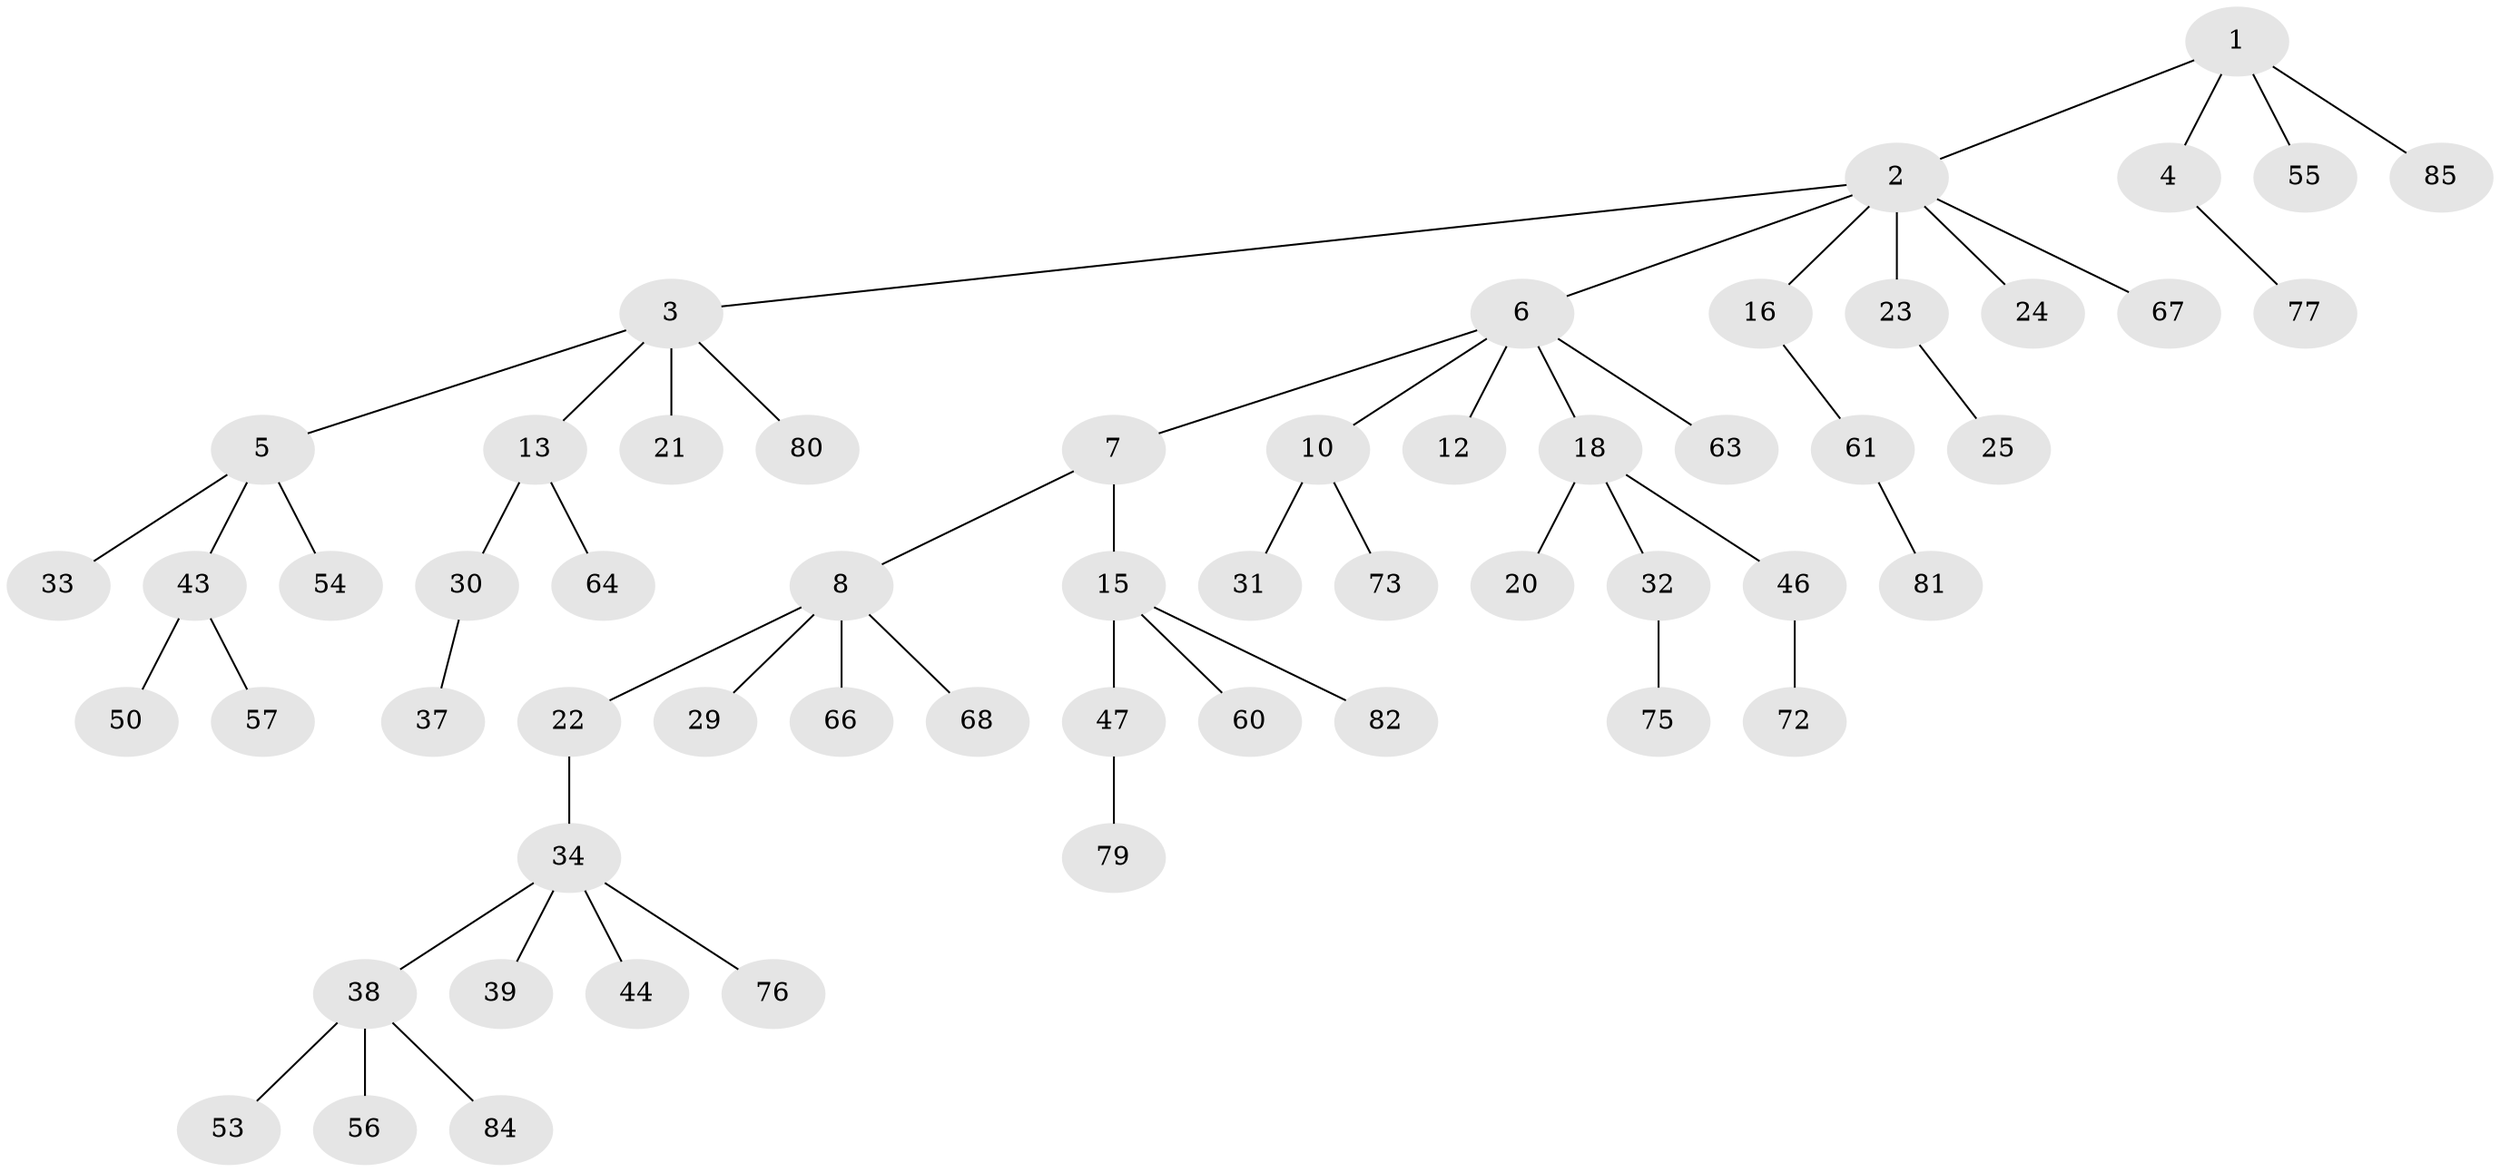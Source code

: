 // original degree distribution, {4: 0.08045977011494253, 6: 0.022988505747126436, 5: 0.034482758620689655, 3: 0.13793103448275862, 2: 0.20689655172413793, 1: 0.5172413793103449}
// Generated by graph-tools (version 1.1) at 2025/11/02/27/25 16:11:26]
// undirected, 57 vertices, 56 edges
graph export_dot {
graph [start="1"]
  node [color=gray90,style=filled];
  1 [super="+14"];
  2 [super="+9"];
  3 [super="+42"];
  4 [super="+35"];
  5 [super="+19"];
  6 [super="+11"];
  7 [super="+27"];
  8 [super="+26"];
  10 [super="+58"];
  12;
  13 [super="+45"];
  15 [super="+40"];
  16 [super="+17"];
  18 [super="+65"];
  20;
  21;
  22 [super="+49"];
  23 [super="+41"];
  24;
  25 [super="+28"];
  29;
  30;
  31 [super="+78"];
  32 [super="+52"];
  33;
  34 [super="+36"];
  37;
  38 [super="+51"];
  39;
  43 [super="+74"];
  44;
  46 [super="+48"];
  47 [super="+62"];
  50;
  53;
  54;
  55 [super="+59"];
  56 [super="+71"];
  57 [super="+70"];
  60 [super="+69"];
  61;
  63;
  64;
  66;
  67;
  68 [super="+87"];
  72 [super="+83"];
  73;
  75;
  76;
  77;
  79;
  80;
  81 [super="+86"];
  82;
  84;
  85;
  1 -- 2;
  1 -- 4;
  1 -- 85;
  1 -- 55;
  2 -- 3;
  2 -- 6;
  2 -- 24;
  2 -- 67;
  2 -- 16;
  2 -- 23;
  3 -- 5;
  3 -- 13;
  3 -- 21;
  3 -- 80;
  4 -- 77;
  5 -- 33;
  5 -- 43;
  5 -- 54;
  6 -- 7;
  6 -- 10;
  6 -- 12;
  6 -- 18;
  6 -- 63;
  7 -- 8;
  7 -- 15;
  8 -- 22;
  8 -- 66;
  8 -- 68;
  8 -- 29;
  10 -- 31;
  10 -- 73;
  13 -- 30;
  13 -- 64;
  15 -- 60;
  15 -- 82;
  15 -- 47;
  16 -- 61;
  18 -- 20;
  18 -- 32;
  18 -- 46;
  22 -- 34;
  23 -- 25;
  30 -- 37;
  32 -- 75;
  34 -- 38;
  34 -- 44;
  34 -- 39;
  34 -- 76;
  38 -- 56;
  38 -- 84;
  38 -- 53;
  43 -- 50;
  43 -- 57;
  46 -- 72;
  47 -- 79;
  61 -- 81;
}
